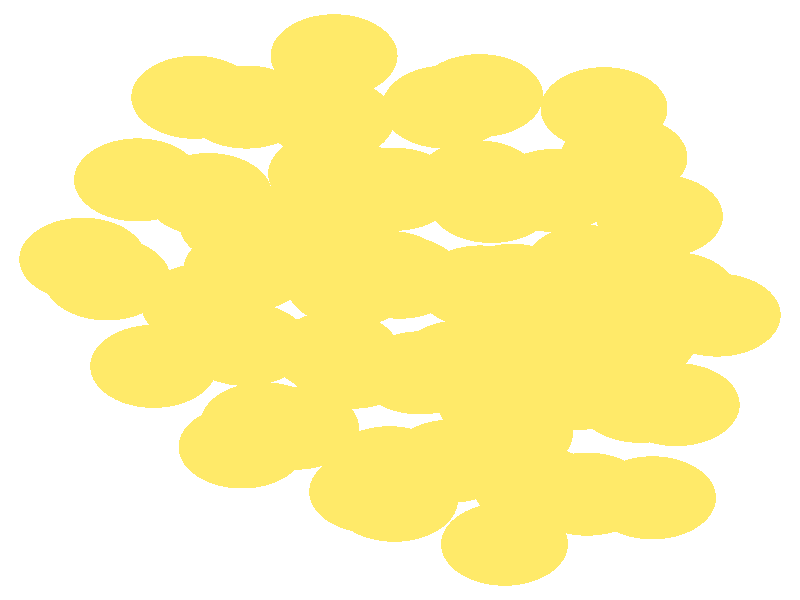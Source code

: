 #include "colors.inc"
#include "finish.inc"

global_settings {assumed_gamma 1 max_trace_level 6}
background {color White}
camera {orthographic
  right -12.86*x up 14.74*y
  direction 1.00*z
  location <0,0,50.00> look_at <0,0,0>}
light_source {<  2.00,   3.00,  40.00> color White
  area_light <0.70, 0, 0>, <0, 0.70, 0>, 3, 3
  adaptive 1 jitter}

#declare simple = finish {phong 0.7}
#declare pale = finish {ambient .5 diffuse .85 roughness .001 specular 0.200 }
#declare intermediate = finish {ambient 0.3 diffuse 0.6 specular 0.10 roughness 0.04 }
#declare vmd = finish {ambient .0 diffuse .65 phong 0.1 phong_size 40. specular 0.500 }
#declare jmol = finish {ambient .2 diffuse .6 specular 1 roughness .001 metallic}
#declare ase2 = finish {ambient 0.05 brilliance 3 diffuse 0.6 metallic specular 0.70 roughness 0.04 reflection 0.15}
#declare ase3 = finish {ambient .15 brilliance 2 diffuse .6 metallic specular 1. roughness .001 reflection .0}
#declare glass = finish {ambient .05 diffuse .3 specular 1. roughness .001}
#declare Rcell = 0.050;
#declare Rbond = 0.100;

#macro atom(LOC, R, COL, FIN)
  sphere{LOC, R texture{pigment{COL} finish{FIN}}}
#end
#macro constrain(LOC, R, COL, FIN)
union{torus{R, Rcell rotate 45*z texture{pigment{COL} finish{FIN}}}
      torus{R, Rcell rotate -45*z texture{pigment{COL} finish{FIN}}}
      translate LOC}
#end

atom(< -3.96,  -1.63,  -4.09>, 1.02, rgb <1.00, 0.82, 0.14>, ase3) // #0 
atom(< -1.11,   4.44,  -2.01>, 1.02, rgb <1.00, 0.82, 0.14>, ase3) // #1 
atom(< -1.20,   1.81,  -0.76>, 1.02, rgb <1.00, 0.82, 0.14>, ase3) // #2 
atom(< -0.09,   2.72,  -7.58>, 1.02, rgb <1.00, 0.82, 0.14>, ase3) // #3 
atom(< -2.46,   0.75,  -4.36>, 1.02, rgb <1.00, 0.82, 0.14>, ase3) // #4 
atom(<  2.23,  -0.50,  -4.89>, 1.02, rgb <1.00, 0.82, 0.14>, ase3) // #5 
atom(< -0.09,  -4.92,  -6.47>, 1.02, rgb <1.00, 0.82, 0.14>, ase3) // #6 
atom(< -0.44,  -4.71,  -3.65>, 1.02, rgb <1.00, 0.82, 0.14>, ase3) // #7 
atom(< -3.14,  -0.12,  -1.85>, 1.02, rgb <1.00, 0.82, 0.14>, ase3) // #8 
atom(< -4.71,   0.52,  -6.01>, 1.02, rgb <1.00, 0.82, 0.14>, ase3) // #9 
atom(< -2.54,  -3.61,  -5.16>, 1.02, rgb <1.00, 0.82, 0.14>, ase3) // #10 
atom(<  3.74,  -1.00,  -0.96>, 1.02, rgb <1.00, 0.82, 0.14>, ase3) // #11 
atom(<  3.60,   3.50,  -2.67>, 1.02, rgb <1.00, 0.82, 0.14>, ase3) // #12 
atom(< -0.80,   0.36,  -8.61>, 1.02, rgb <1.00, 0.82, 0.14>, ase3) // #13 
atom(< -3.30,   4.98,  -3.74>, 1.02, rgb <1.00, 0.82, 0.14>, ase3) // #14 
atom(<  5.10,  -0.37,  -4.27>, 1.02, rgb <1.00, 0.82, 0.14>, ase3) // #15 
atom(<  1.81,   0.36,  -7.92>, 1.02, rgb <1.00, 0.82, 0.14>, ase3) // #16 
atom(<  4.06,  -4.86,  -4.54>, 1.02, rgb <1.00, 0.82, 0.14>, ase3) // #17 
atom(<  2.21,  -4.62,  -2.49>, 1.02, rgb <1.00, 0.82, 0.14>, ase3) // #18 
atom(< -0.17,  -4.12,  -1.07>, 1.02, rgb <1.00, 0.82, 0.14>, ase3) // #19 
atom(<  1.63,  -2.55,   0.00>, 1.02, rgb <1.00, 0.82, 0.14>, ase3) // #20 
atom(< -2.53,   1.87,  -7.07>, 1.02, rgb <1.00, 0.82, 0.14>, ase3) // #21 
atom(< -4.22,   2.95,  -5.28>, 1.02, rgb <1.00, 0.82, 0.14>, ase3) // #22 
atom(<  1.29,   0.32,  -0.33>, 1.02, rgb <1.00, 0.82, 0.14>, ase3) // #23 
atom(< -2.19,  -3.04,  -2.48>, 1.02, rgb <1.00, 0.82, 0.14>, ase3) // #24 
atom(< -2.48,  -1.09,  -6.61>, 1.02, rgb <1.00, 0.82, 0.14>, ase3) // #25 
atom(<  0.32,  -1.79,  -6.88>, 1.02, rgb <1.00, 0.82, 0.14>, ase3) // #26 
atom(<  1.68,  -6.00,  -4.83>, 1.02, rgb <1.00, 0.82, 0.14>, ase3) // #27 
atom(< -0.01,   0.56,  -2.80>, 1.02, rgb <1.00, 0.82, 0.14>, ase3) // #28 
atom(< -0.20,   0.68,  -5.84>, 1.02, rgb <1.00, 0.82, 0.14>, ase3) // #29 
atom(< -5.10,   1.00,  -3.50>, 1.02, rgb <1.00, 0.82, 0.14>, ase3) // #30 
atom(<  1.25,   2.90,  -1.45>, 1.02, rgb <1.00, 0.82, 0.14>, ase3) // #31 
atom(<  2.48,   2.69,  -7.06>, 1.02, rgb <1.00, 0.82, 0.14>, ase3) // #32 
atom(<  2.88,  -2.17,  -7.84>, 1.02, rgb <1.00, 0.82, 0.14>, ase3) // #33 
atom(<  0.97,  -1.52,  -9.57>, 1.02, rgb <1.00, 0.82, 0.14>, ase3) // #34 
atom(< -3.08,   2.59,  -2.36>, 1.02, rgb <1.00, 0.82, 0.14>, ase3) // #35 
atom(<  3.28,   4.70,  -5.11>, 1.02, rgb <1.00, 0.82, 0.14>, ase3) // #36 
atom(< -1.10,   3.10,  -4.63>, 1.02, rgb <1.00, 0.82, 0.14>, ase3) // #37 
atom(<  1.25,  -1.94,  -2.43>, 1.02, rgb <1.00, 0.82, 0.14>, ase3) // #38 
atom(<  3.01,  -4.77,  -7.00>, 1.02, rgb <1.00, 0.82, 0.14>, ase3) // #39 
atom(< -0.76,  -1.65,  -4.35>, 1.02, rgb <1.00, 0.82, 0.14>, ase3) // #40 
atom(<  1.47,   2.42,  -4.41>, 1.02, rgb <1.00, 0.82, 0.14>, ase3) // #41 
atom(< -1.06,   6.00,  -4.53>, 1.02, rgb <1.00, 0.82, 0.14>, ase3) // #42 
atom(<  0.73,   4.74,  -6.31>, 1.02, rgb <1.00, 0.82, 0.14>, ase3) // #43 
atom(<  4.39,   0.16,  -6.83>, 1.02, rgb <1.00, 0.82, 0.14>, ase3) // #44 
atom(<  3.01,   0.82,  -2.60>, 1.02, rgb <1.00, 0.82, 0.14>, ase3) // #45 
atom(< -2.47,   4.74,  -6.42>, 1.02, rgb <1.00, 0.82, 0.14>, ase3) // #46 
atom(<  0.82,  -3.96,  -8.79>, 1.02, rgb <1.00, 0.82, 0.14>, ase3) // #47 
atom(<  1.28,   5.02,  -3.46>, 1.02, rgb <1.00, 0.82, 0.14>, ase3) // #48 
atom(<  1.76,  -3.28,  -5.07>, 1.02, rgb <1.00, 0.82, 0.14>, ase3) // #49 
atom(<  3.86,  -2.49,  -3.23>, 1.02, rgb <1.00, 0.82, 0.14>, ase3) // #50 
atom(<  4.44,  -2.57,  -5.86>, 1.02, rgb <1.00, 0.82, 0.14>, ase3) // #51 
atom(< -1.68,  -3.15,  -7.90>, 1.02, rgb <1.00, 0.82, 0.14>, ase3) // #52 
atom(< -1.03,  -1.29,  -0.66>, 1.02, rgb <1.00, 0.82, 0.14>, ase3) // #53 
atom(<  4.17,   2.06,  -4.94>, 1.02, rgb <1.00, 0.82, 0.14>, ase3) // #54 
